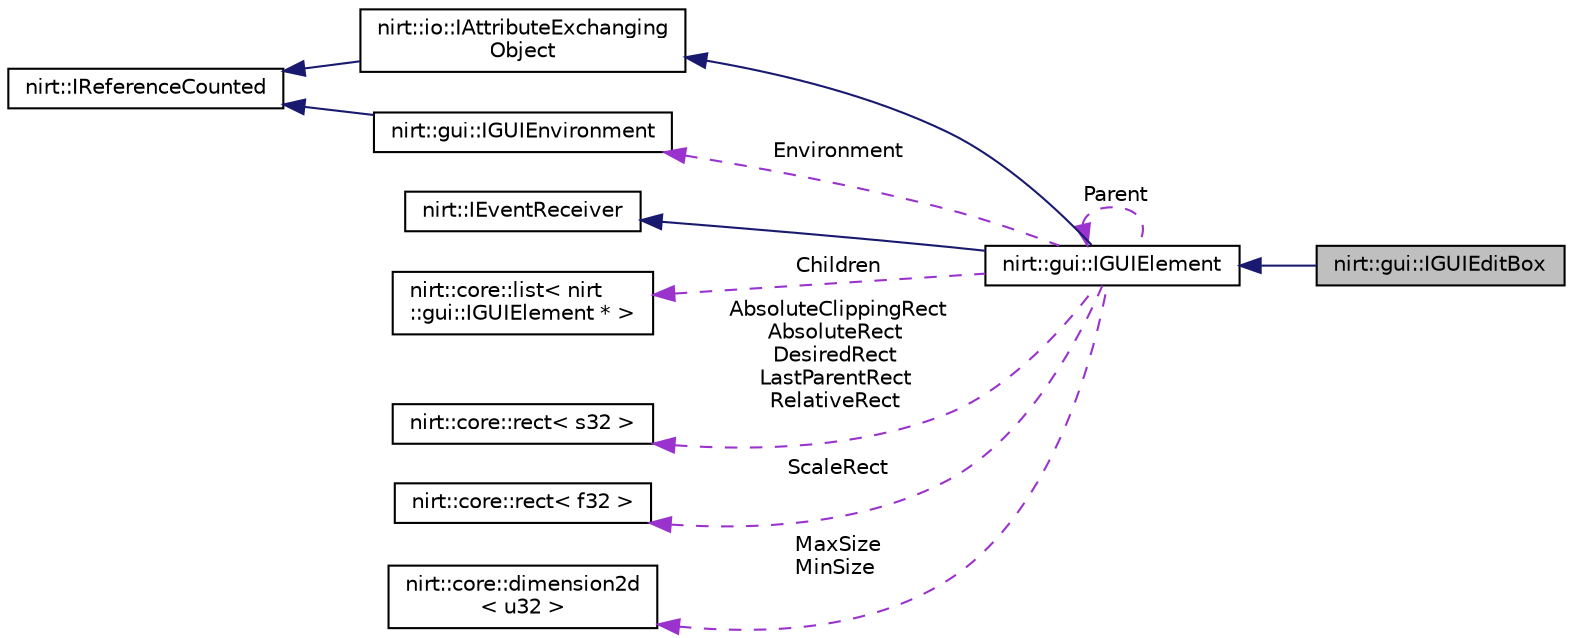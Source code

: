 digraph "nirt::gui::IGUIEditBox"
{
 // LATEX_PDF_SIZE
  edge [fontname="Helvetica",fontsize="10",labelfontname="Helvetica",labelfontsize="10"];
  node [fontname="Helvetica",fontsize="10",shape=record];
  rankdir="LR";
  Node1 [label="nirt::gui::IGUIEditBox",height=0.2,width=0.4,color="black", fillcolor="grey75", style="filled", fontcolor="black",tooltip="Single line edit box for editing simple text."];
  Node2 -> Node1 [dir="back",color="midnightblue",fontsize="10",style="solid",fontname="Helvetica"];
  Node2 [label="nirt::gui::IGUIElement",height=0.2,width=0.4,color="black", fillcolor="white", style="filled",URL="$classnirt_1_1gui_1_1IGUIElement.html",tooltip="Base class of all GUI elements."];
  Node3 -> Node2 [dir="back",color="midnightblue",fontsize="10",style="solid",fontname="Helvetica"];
  Node3 [label="nirt::io::IAttributeExchanging\lObject",height=0.2,width=0.4,color="black", fillcolor="white", style="filled",URL="$classnirt_1_1io_1_1IAttributeExchangingObject.html",tooltip="An object which is able to serialize and deserialize its attributes into an attributes object."];
  Node4 -> Node3 [dir="back",color="midnightblue",fontsize="10",style="solid",fontname="Helvetica"];
  Node4 [label="nirt::IReferenceCounted",height=0.2,width=0.4,color="black", fillcolor="white", style="filled",URL="$classnirt_1_1IReferenceCounted.html",tooltip="Base class of most objects of the Nirtcpp Engine."];
  Node5 -> Node2 [dir="back",color="midnightblue",fontsize="10",style="solid",fontname="Helvetica"];
  Node5 [label="nirt::IEventReceiver",height=0.2,width=0.4,color="black", fillcolor="white", style="filled",URL="$classnirt_1_1IEventReceiver.html",tooltip="Interface of an object which can receive events."];
  Node6 -> Node2 [dir="back",color="darkorchid3",fontsize="10",style="dashed",label=" Children" ,fontname="Helvetica"];
  Node6 [label="nirt::core::list\< nirt\l::gui::IGUIElement * \>",height=0.2,width=0.4,color="black", fillcolor="white", style="filled",URL="$classnirt_1_1core_1_1list.html",tooltip=" "];
  Node2 -> Node2 [dir="back",color="darkorchid3",fontsize="10",style="dashed",label=" Parent" ,fontname="Helvetica"];
  Node7 -> Node2 [dir="back",color="darkorchid3",fontsize="10",style="dashed",label=" AbsoluteClippingRect\nAbsoluteRect\nDesiredRect\nLastParentRect\nRelativeRect" ,fontname="Helvetica"];
  Node7 [label="nirt::core::rect\< s32 \>",height=0.2,width=0.4,color="black", fillcolor="white", style="filled",URL="$classnirt_1_1core_1_1rect.html",tooltip=" "];
  Node8 -> Node2 [dir="back",color="darkorchid3",fontsize="10",style="dashed",label=" ScaleRect" ,fontname="Helvetica"];
  Node8 [label="nirt::core::rect\< f32 \>",height=0.2,width=0.4,color="black", fillcolor="white", style="filled",URL="$classnirt_1_1core_1_1rect.html",tooltip=" "];
  Node9 -> Node2 [dir="back",color="darkorchid3",fontsize="10",style="dashed",label=" MaxSize\nMinSize" ,fontname="Helvetica"];
  Node9 [label="nirt::core::dimension2d\l\< u32 \>",height=0.2,width=0.4,color="black", fillcolor="white", style="filled",URL="$classnirt_1_1core_1_1dimension2d.html",tooltip=" "];
  Node10 -> Node2 [dir="back",color="darkorchid3",fontsize="10",style="dashed",label=" Environment" ,fontname="Helvetica"];
  Node10 [label="nirt::gui::IGUIEnvironment",height=0.2,width=0.4,color="black", fillcolor="white", style="filled",URL="$classnirt_1_1gui_1_1IGUIEnvironment.html",tooltip="GUI Environment. Used as factory and manager of all other GUI elements."];
  Node4 -> Node10 [dir="back",color="midnightblue",fontsize="10",style="solid",fontname="Helvetica"];
}
